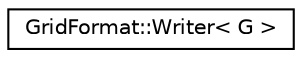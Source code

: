 digraph "Graphical Class Hierarchy"
{
 // LATEX_PDF_SIZE
  edge [fontname="Helvetica",fontsize="10",labelfontname="Helvetica",labelfontsize="10"];
  node [fontname="Helvetica",fontsize="10",shape=record];
  rankdir="LR";
  Node0 [label="GridFormat::Writer\< G \>",height=0.2,width=0.4,color="black", fillcolor="white", style="filled",URL="$classGridFormat_1_1Writer.html",tooltip="Interface to the writers for all supported file formats. Depending on the chosen format,..."];
}
